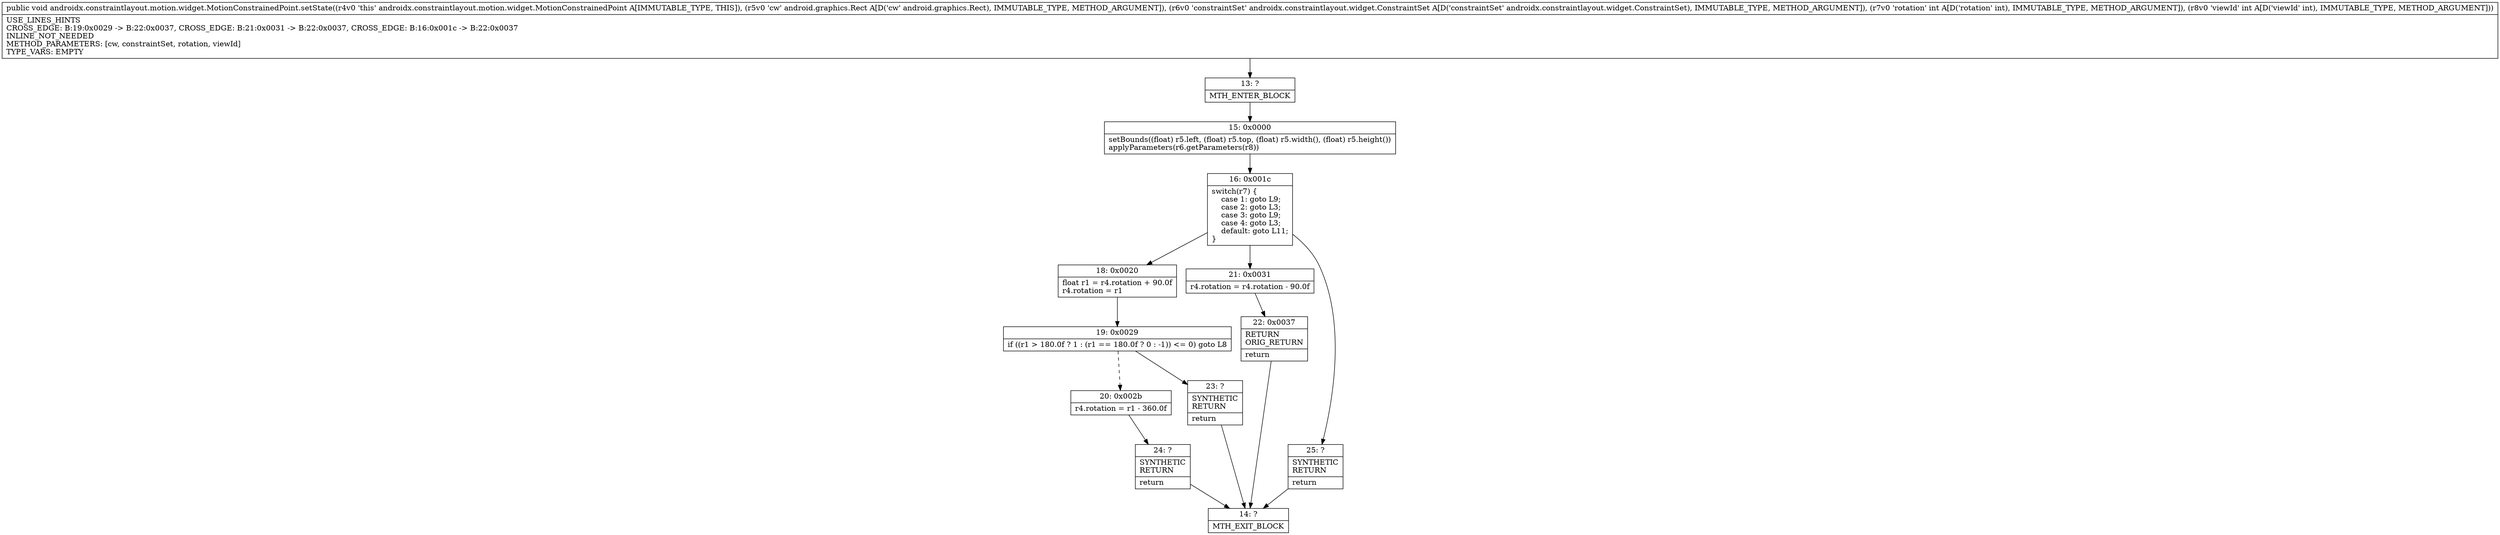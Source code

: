 digraph "CFG forandroidx.constraintlayout.motion.widget.MotionConstrainedPoint.setState(Landroid\/graphics\/Rect;Landroidx\/constraintlayout\/widget\/ConstraintSet;II)V" {
Node_13 [shape=record,label="{13\:\ ?|MTH_ENTER_BLOCK\l}"];
Node_15 [shape=record,label="{15\:\ 0x0000|setBounds((float) r5.left, (float) r5.top, (float) r5.width(), (float) r5.height())\lapplyParameters(r6.getParameters(r8))\l}"];
Node_16 [shape=record,label="{16\:\ 0x001c|switch(r7) \{\l    case 1: goto L9;\l    case 2: goto L3;\l    case 3: goto L9;\l    case 4: goto L3;\l    default: goto L11;\l\}\l}"];
Node_18 [shape=record,label="{18\:\ 0x0020|float r1 = r4.rotation + 90.0f\lr4.rotation = r1\l}"];
Node_19 [shape=record,label="{19\:\ 0x0029|if ((r1 \> 180.0f ? 1 : (r1 == 180.0f ? 0 : \-1)) \<= 0) goto L8\l}"];
Node_20 [shape=record,label="{20\:\ 0x002b|r4.rotation = r1 \- 360.0f\l}"];
Node_24 [shape=record,label="{24\:\ ?|SYNTHETIC\lRETURN\l|return\l}"];
Node_14 [shape=record,label="{14\:\ ?|MTH_EXIT_BLOCK\l}"];
Node_23 [shape=record,label="{23\:\ ?|SYNTHETIC\lRETURN\l|return\l}"];
Node_21 [shape=record,label="{21\:\ 0x0031|r4.rotation = r4.rotation \- 90.0f\l}"];
Node_22 [shape=record,label="{22\:\ 0x0037|RETURN\lORIG_RETURN\l|return\l}"];
Node_25 [shape=record,label="{25\:\ ?|SYNTHETIC\lRETURN\l|return\l}"];
MethodNode[shape=record,label="{public void androidx.constraintlayout.motion.widget.MotionConstrainedPoint.setState((r4v0 'this' androidx.constraintlayout.motion.widget.MotionConstrainedPoint A[IMMUTABLE_TYPE, THIS]), (r5v0 'cw' android.graphics.Rect A[D('cw' android.graphics.Rect), IMMUTABLE_TYPE, METHOD_ARGUMENT]), (r6v0 'constraintSet' androidx.constraintlayout.widget.ConstraintSet A[D('constraintSet' androidx.constraintlayout.widget.ConstraintSet), IMMUTABLE_TYPE, METHOD_ARGUMENT]), (r7v0 'rotation' int A[D('rotation' int), IMMUTABLE_TYPE, METHOD_ARGUMENT]), (r8v0 'viewId' int A[D('viewId' int), IMMUTABLE_TYPE, METHOD_ARGUMENT]))  | USE_LINES_HINTS\lCROSS_EDGE: B:19:0x0029 \-\> B:22:0x0037, CROSS_EDGE: B:21:0x0031 \-\> B:22:0x0037, CROSS_EDGE: B:16:0x001c \-\> B:22:0x0037\lINLINE_NOT_NEEDED\lMETHOD_PARAMETERS: [cw, constraintSet, rotation, viewId]\lTYPE_VARS: EMPTY\l}"];
MethodNode -> Node_13;Node_13 -> Node_15;
Node_15 -> Node_16;
Node_16 -> Node_18;
Node_16 -> Node_21;
Node_16 -> Node_25;
Node_18 -> Node_19;
Node_19 -> Node_20[style=dashed];
Node_19 -> Node_23;
Node_20 -> Node_24;
Node_24 -> Node_14;
Node_23 -> Node_14;
Node_21 -> Node_22;
Node_22 -> Node_14;
Node_25 -> Node_14;
}

